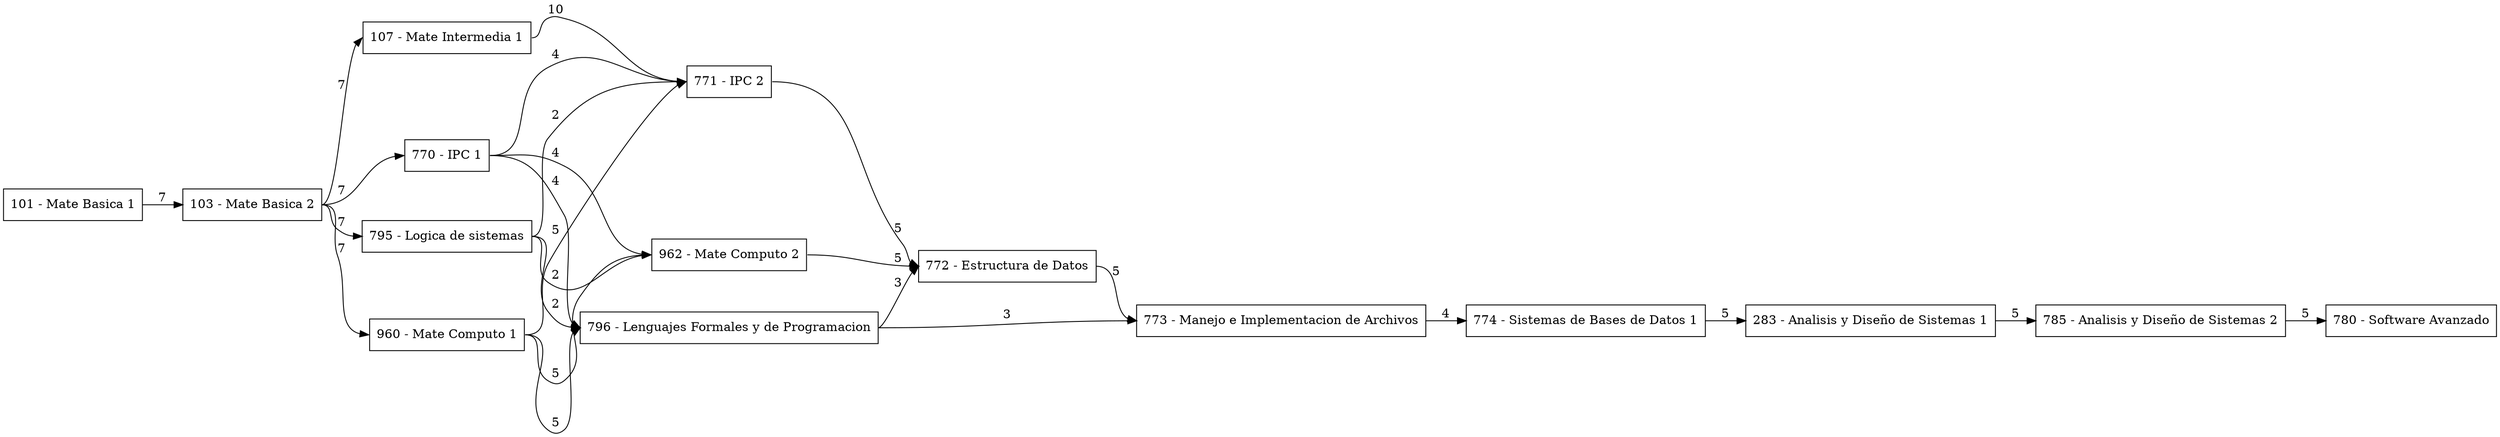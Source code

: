 digraph G {
	graph [rankdir=RL]
	edge [dir=back]
	nodesep=0.5
	node [shape=box]
	780 [label="780 - Software Avanzado"]
	785 [label="785 - Analisis y Diseño de Sistemas 2"]
	283 [label="283 - Analisis y Diseño de Sistemas 1"]
	774 [label="774 - Sistemas de Bases de Datos 1"]
	773 [label="773 - Manejo e Implementacion de Archivos"]
	772 [label="772 - Estructura de Datos"]
	771 [label="771 - IPC 2"]
	107 [label="107 - Mate Intermedia 1"]
	103 [label="103 - Mate Basica 2"]
	101 [label="101 - Mate Basica 1"]
	103 -> 101 [label=7 headport=e tailport=w]
	107 -> 103 [label=7 headport=e tailport=w]
	771 -> 107 [label=10 headport=e tailport=w]
	770 [label="770 - IPC 1"]
	770 -> 103 [label=7 headport=e tailport=w]
	771 -> 770 [label=4 headport=e tailport=w]
	795 [label="795 - Logica de sistemas"]
	795 -> 103 [label=7 headport=e tailport=w]
	771 -> 795 [label=2 headport=e tailport=w]
	960 [label="960 - Mate Computo 1"]
	960 -> 103 [label=7 headport=e tailport=w]
	771 -> 960 [label=5 headport=e tailport=w]
	772 -> 771 [label=5 headport=e tailport=w]
	796 [label="796 - Lenguajes Formales y de Programacion"]
	796 -> 770 [label=4 headport=e tailport=w]
	796 -> 795 [label=2 headport=e tailport=w]
	796 -> 960 [label=5 headport=e tailport=w]
	772 -> 796 [label=3 headport=e tailport=w]
	962 [label="962 - Mate Computo 2"]
	962 -> 960 [label=5 headport=e tailport=w]
	962 -> 770 [label=4 headport=e tailport=w]
	962 -> 795 [label=2 headport=e tailport=w]
	772 -> 962 [label=5 headport=e tailport=w]
	773 -> 772 [label=5 headport=e tailport=w]
	773 -> 796 [label=3 headport=e tailport=w]
	774 -> 773 [label=4 headport=e tailport=w]
	283 -> 774 [label=5 headport=e tailport=w]
	785 -> 283 [label=5 headport=e tailport=w]
	780 -> 785 [label=5 headport=e tailport=w]
}
